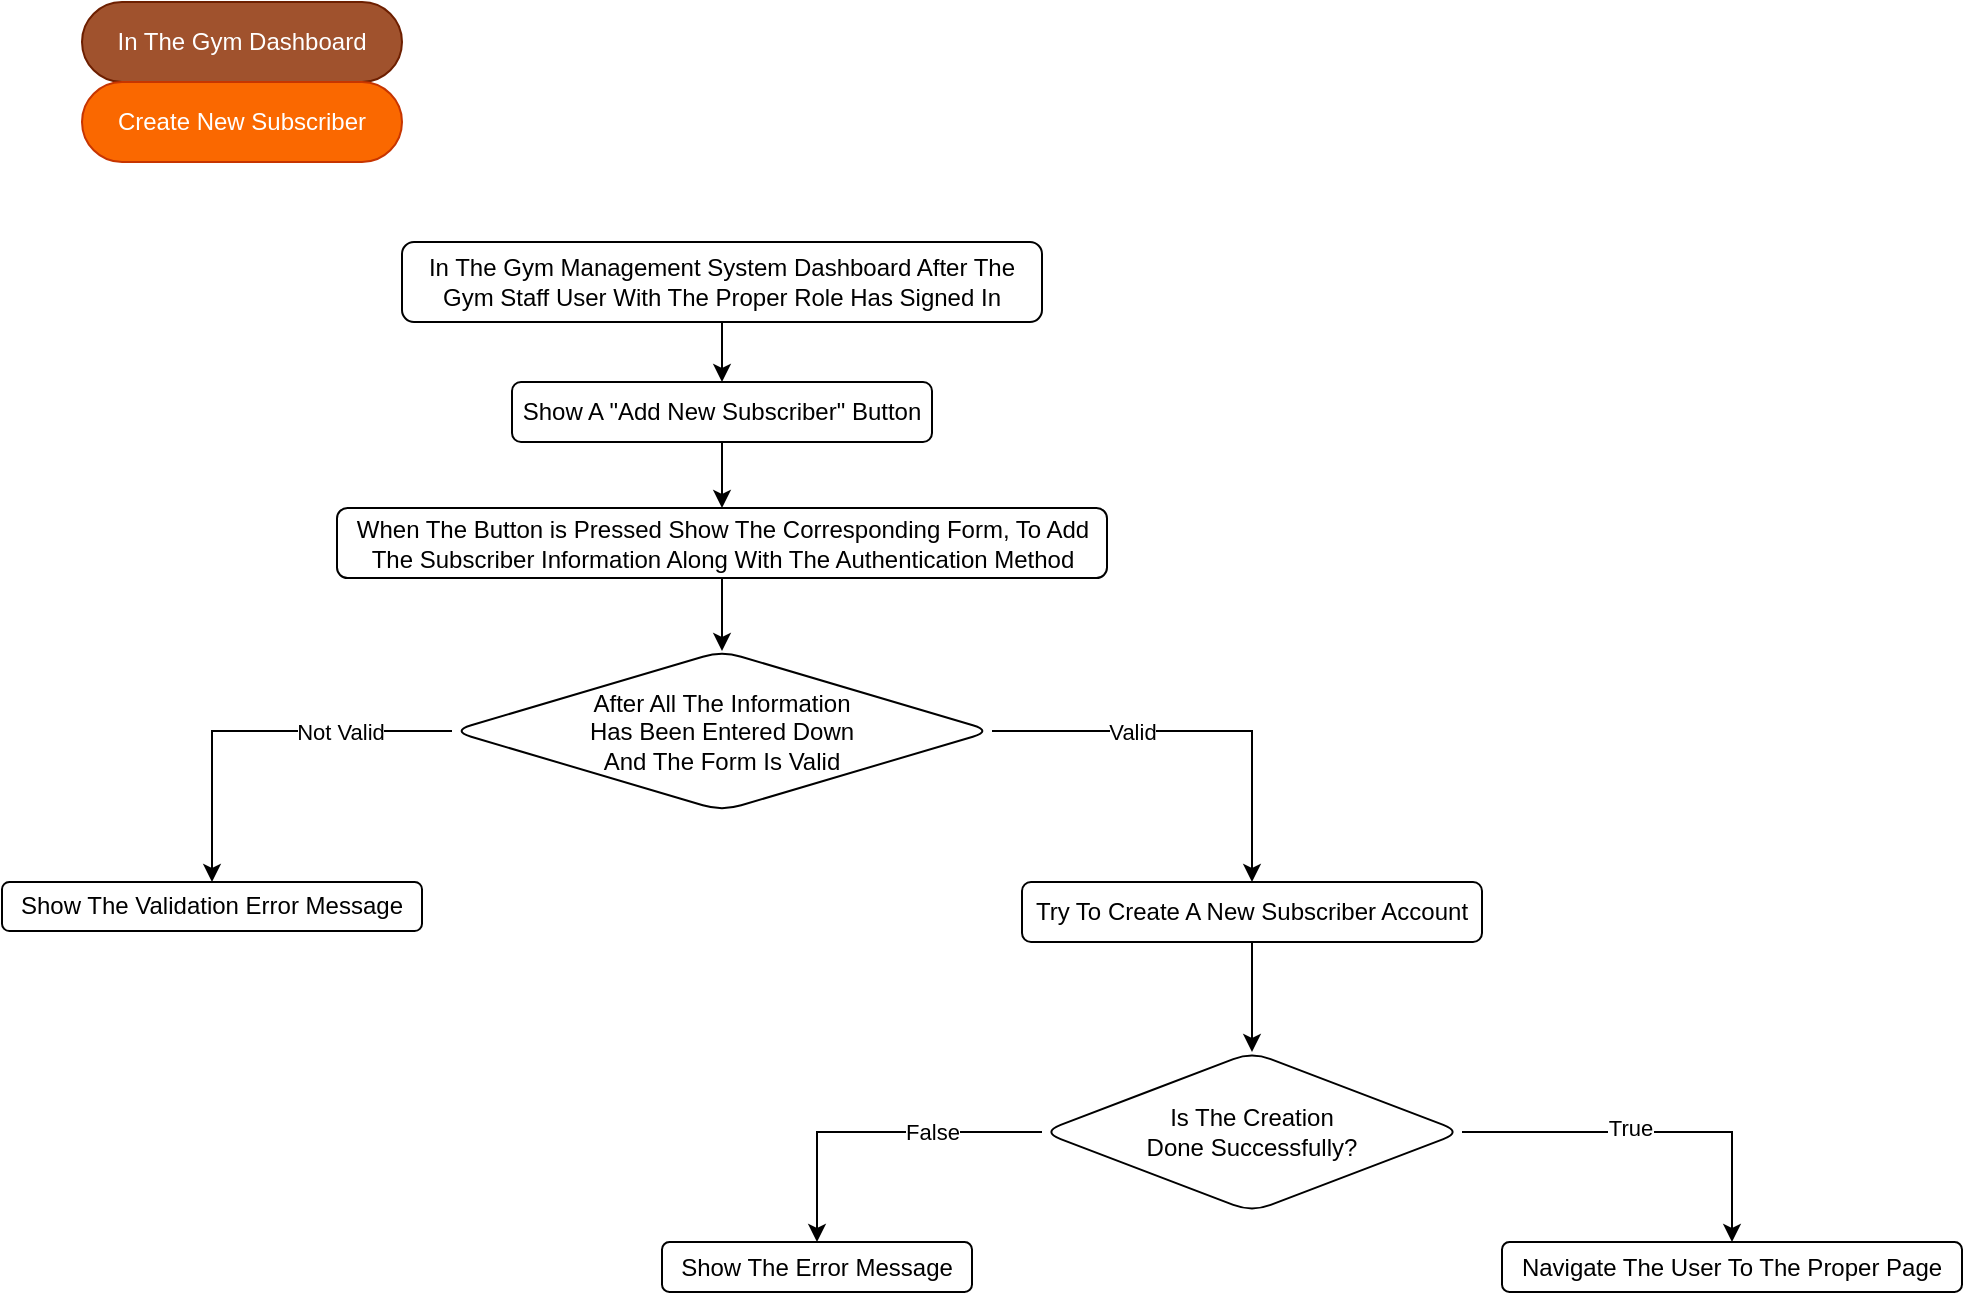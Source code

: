 <mxfile version="21.6.8" type="device">
  <diagram name="Page-1" id="G6GLxSkHtD0HaxIlxIWw">
    <mxGraphModel dx="1595" dy="1137" grid="1" gridSize="10" guides="1" tooltips="1" connect="1" arrows="1" fold="1" page="0" pageScale="1" pageWidth="1500" pageHeight="2000" math="0" shadow="0">
      <root>
        <mxCell id="0" />
        <mxCell id="1" parent="0" />
        <mxCell id="P0CJsbwuXqf5OvadXM2K-3" value="" style="edgeStyle=orthogonalEdgeStyle;rounded=0;orthogonalLoop=1;jettySize=auto;html=1;" parent="1" source="P0CJsbwuXqf5OvadXM2K-1" target="P0CJsbwuXqf5OvadXM2K-2" edge="1">
          <mxGeometry relative="1" as="geometry" />
        </mxCell>
        <mxCell id="P0CJsbwuXqf5OvadXM2K-1" value="In The Gym Management System Dashboard After The Gym Staff User With The Proper Role Has Signed In" style="rounded=1;whiteSpace=wrap;html=1;" parent="1" vertex="1">
          <mxGeometry x="40" width="320" height="40" as="geometry" />
        </mxCell>
        <mxCell id="P0CJsbwuXqf5OvadXM2K-5" value="" style="edgeStyle=orthogonalEdgeStyle;rounded=0;orthogonalLoop=1;jettySize=auto;html=1;" parent="1" source="P0CJsbwuXqf5OvadXM2K-2" target="P0CJsbwuXqf5OvadXM2K-4" edge="1">
          <mxGeometry relative="1" as="geometry" />
        </mxCell>
        <mxCell id="P0CJsbwuXqf5OvadXM2K-2" value="Show A &quot;Add New Subscriber&quot; Button" style="whiteSpace=wrap;html=1;rounded=1;" parent="1" vertex="1">
          <mxGeometry x="95" y="70" width="210" height="30" as="geometry" />
        </mxCell>
        <mxCell id="P0CJsbwuXqf5OvadXM2K-7" value="" style="edgeStyle=orthogonalEdgeStyle;rounded=0;orthogonalLoop=1;jettySize=auto;html=1;" parent="1" source="P0CJsbwuXqf5OvadXM2K-4" target="P0CJsbwuXqf5OvadXM2K-6" edge="1">
          <mxGeometry relative="1" as="geometry" />
        </mxCell>
        <mxCell id="P0CJsbwuXqf5OvadXM2K-4" value="When The Button is Pressed Show The Corresponding Form, To Add The Subscriber Information Along With The Authentication Method" style="whiteSpace=wrap;html=1;rounded=1;" parent="1" vertex="1">
          <mxGeometry x="7.5" y="133" width="385" height="35" as="geometry" />
        </mxCell>
        <mxCell id="P0CJsbwuXqf5OvadXM2K-9" value="" style="edgeStyle=orthogonalEdgeStyle;rounded=0;orthogonalLoop=1;jettySize=auto;html=1;" parent="1" source="P0CJsbwuXqf5OvadXM2K-6" target="P0CJsbwuXqf5OvadXM2K-8" edge="1">
          <mxGeometry relative="1" as="geometry" />
        </mxCell>
        <mxCell id="P0CJsbwuXqf5OvadXM2K-10" value="Valid" style="edgeLabel;html=1;align=center;verticalAlign=middle;resizable=0;points=[];" parent="P0CJsbwuXqf5OvadXM2K-9" vertex="1" connectable="0">
          <mxGeometry x="-0.028" y="1" relative="1" as="geometry">
            <mxPoint x="-30" y="1" as="offset" />
          </mxGeometry>
        </mxCell>
        <mxCell id="P0CJsbwuXqf5OvadXM2K-12" value="" style="edgeStyle=orthogonalEdgeStyle;rounded=0;orthogonalLoop=1;jettySize=auto;html=1;" parent="1" source="P0CJsbwuXqf5OvadXM2K-6" target="P0CJsbwuXqf5OvadXM2K-11" edge="1">
          <mxGeometry relative="1" as="geometry" />
        </mxCell>
        <mxCell id="P0CJsbwuXqf5OvadXM2K-13" value="Not Valid" style="edgeLabel;html=1;align=center;verticalAlign=middle;resizable=0;points=[];" parent="P0CJsbwuXqf5OvadXM2K-12" vertex="1" connectable="0">
          <mxGeometry x="-0.092" relative="1" as="geometry">
            <mxPoint x="33" as="offset" />
          </mxGeometry>
        </mxCell>
        <mxCell id="P0CJsbwuXqf5OvadXM2K-6" value="After All The Information&lt;br&gt;Has Been Entered Down&lt;br&gt;And The Form Is Valid" style="rhombus;whiteSpace=wrap;html=1;rounded=1;" parent="1" vertex="1">
          <mxGeometry x="65" y="204.5" width="270" height="80" as="geometry" />
        </mxCell>
        <mxCell id="P0CJsbwuXqf5OvadXM2K-15" value="" style="edgeStyle=orthogonalEdgeStyle;rounded=0;orthogonalLoop=1;jettySize=auto;html=1;" parent="1" source="P0CJsbwuXqf5OvadXM2K-8" target="P0CJsbwuXqf5OvadXM2K-14" edge="1">
          <mxGeometry relative="1" as="geometry" />
        </mxCell>
        <mxCell id="P0CJsbwuXqf5OvadXM2K-8" value="Try To Create A New Subscriber Account" style="whiteSpace=wrap;html=1;rounded=1;" parent="1" vertex="1">
          <mxGeometry x="350" y="320" width="230" height="30" as="geometry" />
        </mxCell>
        <mxCell id="P0CJsbwuXqf5OvadXM2K-11" value="Show The Validation Error Message" style="whiteSpace=wrap;html=1;rounded=1;" parent="1" vertex="1">
          <mxGeometry x="-160" y="320" width="210" height="24.5" as="geometry" />
        </mxCell>
        <mxCell id="P0CJsbwuXqf5OvadXM2K-17" value="" style="edgeStyle=orthogonalEdgeStyle;rounded=0;orthogonalLoop=1;jettySize=auto;html=1;" parent="1" source="P0CJsbwuXqf5OvadXM2K-14" target="P0CJsbwuXqf5OvadXM2K-16" edge="1">
          <mxGeometry relative="1" as="geometry" />
        </mxCell>
        <mxCell id="P0CJsbwuXqf5OvadXM2K-18" value="True" style="edgeLabel;html=1;align=center;verticalAlign=middle;resizable=0;points=[];" parent="P0CJsbwuXqf5OvadXM2K-17" vertex="1" connectable="0">
          <mxGeometry x="-0.115" y="2" relative="1" as="geometry">
            <mxPoint as="offset" />
          </mxGeometry>
        </mxCell>
        <mxCell id="P0CJsbwuXqf5OvadXM2K-20" value="" style="edgeStyle=orthogonalEdgeStyle;rounded=0;orthogonalLoop=1;jettySize=auto;html=1;" parent="1" source="P0CJsbwuXqf5OvadXM2K-14" target="P0CJsbwuXqf5OvadXM2K-19" edge="1">
          <mxGeometry relative="1" as="geometry" />
        </mxCell>
        <mxCell id="P0CJsbwuXqf5OvadXM2K-21" value="False" style="edgeLabel;html=1;align=center;verticalAlign=middle;resizable=0;points=[];" parent="P0CJsbwuXqf5OvadXM2K-20" vertex="1" connectable="0">
          <mxGeometry x="-0.273" y="-2" relative="1" as="geometry">
            <mxPoint x="6" y="2" as="offset" />
          </mxGeometry>
        </mxCell>
        <mxCell id="P0CJsbwuXqf5OvadXM2K-14" value="Is The Creation&lt;br&gt;Done Successfully?" style="rhombus;whiteSpace=wrap;html=1;rounded=1;" parent="1" vertex="1">
          <mxGeometry x="360" y="405" width="210" height="80" as="geometry" />
        </mxCell>
        <mxCell id="P0CJsbwuXqf5OvadXM2K-16" value="Navigate The User To The Proper Page" style="whiteSpace=wrap;html=1;rounded=1;" parent="1" vertex="1">
          <mxGeometry x="590" y="500" width="230" height="25" as="geometry" />
        </mxCell>
        <mxCell id="P0CJsbwuXqf5OvadXM2K-19" value="Show The Error Message" style="whiteSpace=wrap;html=1;rounded=1;" parent="1" vertex="1">
          <mxGeometry x="170" y="500" width="155" height="25" as="geometry" />
        </mxCell>
        <mxCell id="P0CJsbwuXqf5OvadXM2K-22" value="In The Gym Dashboard" style="rounded=1;whiteSpace=wrap;html=1;fillColor=#a0522d;fontColor=#ffffff;strokeColor=#6D1F00;arcSize=50;" parent="1" vertex="1">
          <mxGeometry x="-120" y="-120" width="160" height="40" as="geometry" />
        </mxCell>
        <mxCell id="W_ChEYT8_34lSeYZV3qU-1" value="&lt;font color=&quot;#ffffff&quot;&gt;Create New Subscriber&lt;/font&gt;" style="rounded=1;whiteSpace=wrap;html=1;fillColor=#fa6800;fontColor=#000000;strokeColor=#C73500;arcSize=50;" vertex="1" parent="1">
          <mxGeometry x="-120" y="-80" width="160" height="40" as="geometry" />
        </mxCell>
      </root>
    </mxGraphModel>
  </diagram>
</mxfile>
